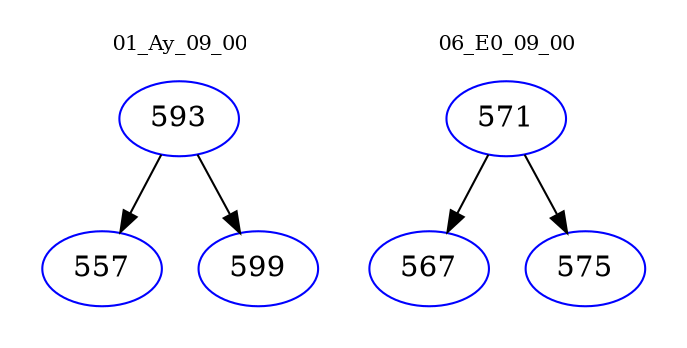 digraph{
subgraph cluster_0 {
color = white
label = "01_Ay_09_00";
fontsize=10;
T0_593 [label="593", color="blue"]
T0_593 -> T0_557 [color="black"]
T0_557 [label="557", color="blue"]
T0_593 -> T0_599 [color="black"]
T0_599 [label="599", color="blue"]
}
subgraph cluster_1 {
color = white
label = "06_E0_09_00";
fontsize=10;
T1_571 [label="571", color="blue"]
T1_571 -> T1_567 [color="black"]
T1_567 [label="567", color="blue"]
T1_571 -> T1_575 [color="black"]
T1_575 [label="575", color="blue"]
}
}
